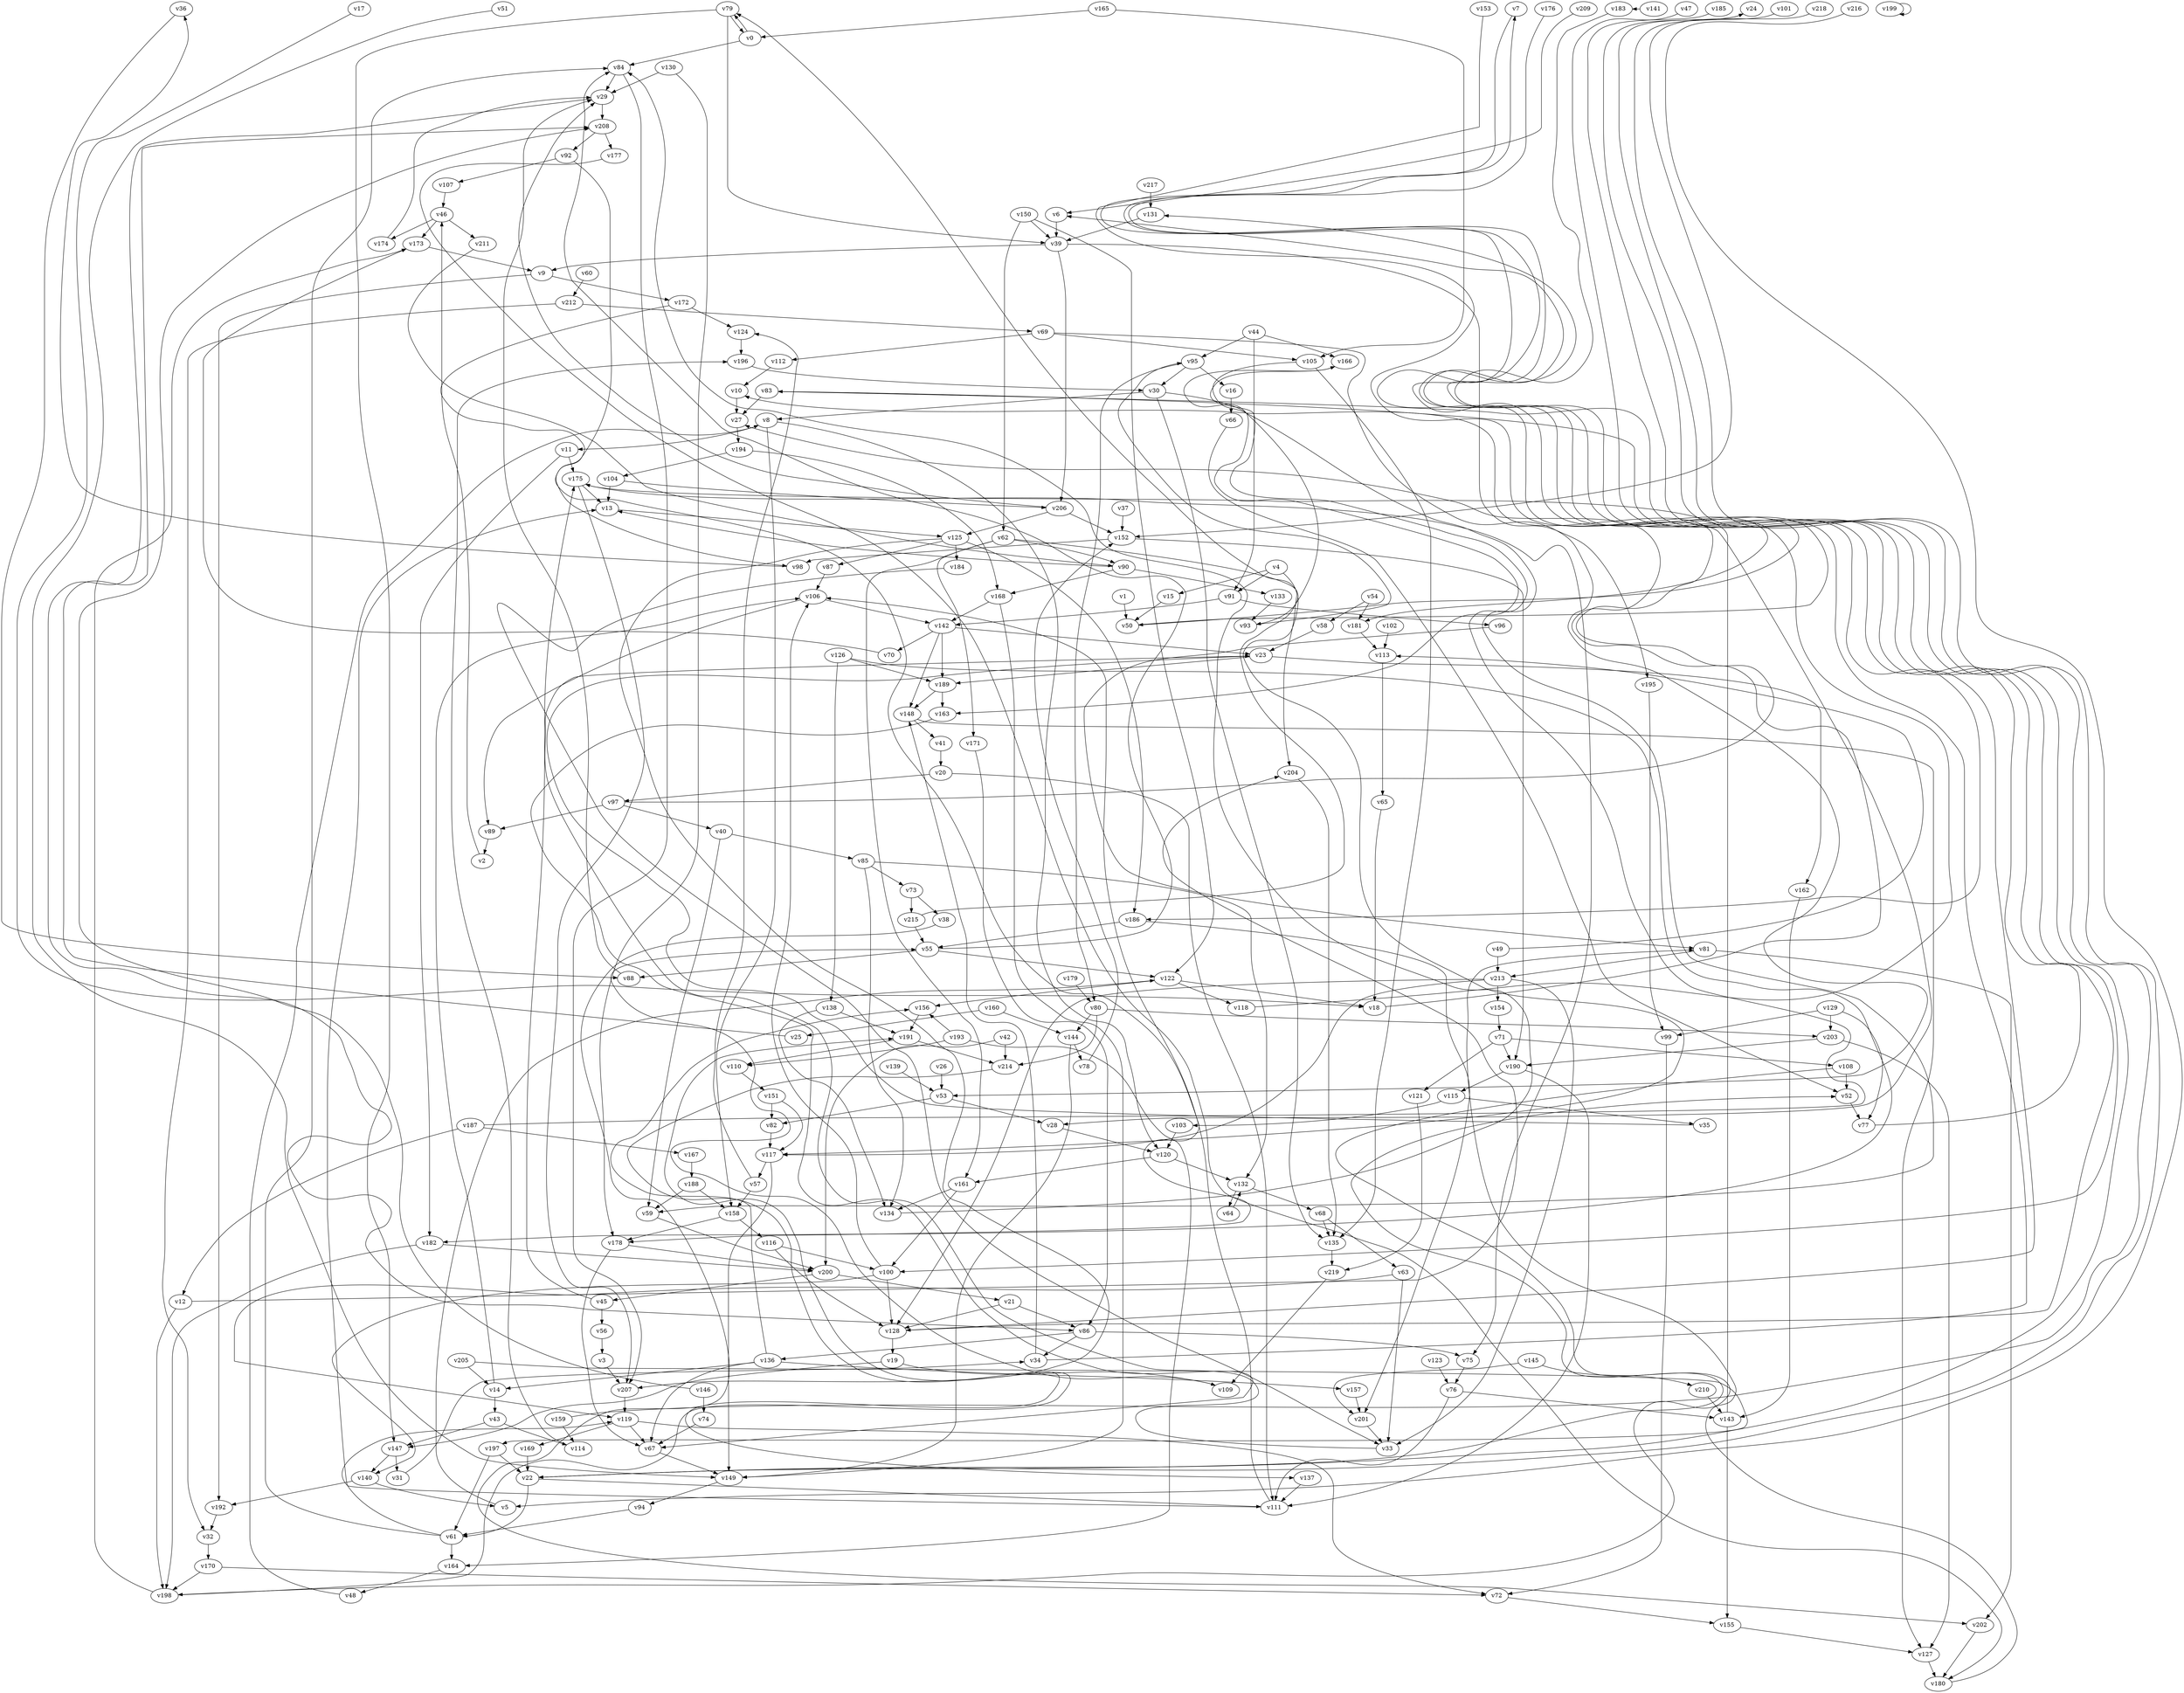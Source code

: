 // Benchmark game 319 - 220 vertices
// time_bound: 99
// targets: v188
digraph G {
    v0 [name="v0", player=0];
    v1 [name="v1", player=0];
    v2 [name="v2", player=0];
    v3 [name="v3", player=0];
    v4 [name="v4", player=0];
    v5 [name="v5", player=1];
    v6 [name="v6", player=1];
    v7 [name="v7", player=1];
    v8 [name="v8", player=0];
    v9 [name="v9", player=0];
    v10 [name="v10", player=0];
    v11 [name="v11", player=1];
    v12 [name="v12", player=0];
    v13 [name="v13", player=0];
    v14 [name="v14", player=0];
    v15 [name="v15", player=1];
    v16 [name="v16", player=1];
    v17 [name="v17", player=0];
    v18 [name="v18", player=0];
    v19 [name="v19", player=1];
    v20 [name="v20", player=1];
    v21 [name="v21", player=1];
    v22 [name="v22", player=1];
    v23 [name="v23", player=1];
    v24 [name="v24", player=1];
    v25 [name="v25", player=0];
    v26 [name="v26", player=0];
    v27 [name="v27", player=0];
    v28 [name="v28", player=0];
    v29 [name="v29", player=1];
    v30 [name="v30", player=0];
    v31 [name="v31", player=0];
    v32 [name="v32", player=1];
    v33 [name="v33", player=0];
    v34 [name="v34", player=0];
    v35 [name="v35", player=0];
    v36 [name="v36", player=1];
    v37 [name="v37", player=0];
    v38 [name="v38", player=1];
    v39 [name="v39", player=0];
    v40 [name="v40", player=1];
    v41 [name="v41", player=1];
    v42 [name="v42", player=1];
    v43 [name="v43", player=1];
    v44 [name="v44", player=0];
    v45 [name="v45", player=1];
    v46 [name="v46", player=0];
    v47 [name="v47", player=0];
    v48 [name="v48", player=1];
    v49 [name="v49", player=0];
    v50 [name="v50", player=0];
    v51 [name="v51", player=1];
    v52 [name="v52", player=1];
    v53 [name="v53", player=0];
    v54 [name="v54", player=0];
    v55 [name="v55", player=1];
    v56 [name="v56", player=1];
    v57 [name="v57", player=1];
    v58 [name="v58", player=1];
    v59 [name="v59", player=0];
    v60 [name="v60", player=1];
    v61 [name="v61", player=0];
    v62 [name="v62", player=0];
    v63 [name="v63", player=1];
    v64 [name="v64", player=1];
    v65 [name="v65", player=0];
    v66 [name="v66", player=1];
    v67 [name="v67", player=1];
    v68 [name="v68", player=1];
    v69 [name="v69", player=1];
    v70 [name="v70", player=0];
    v71 [name="v71", player=1];
    v72 [name="v72", player=0];
    v73 [name="v73", player=1];
    v74 [name="v74", player=0];
    v75 [name="v75", player=1];
    v76 [name="v76", player=0];
    v77 [name="v77", player=1];
    v78 [name="v78", player=1];
    v79 [name="v79", player=0];
    v80 [name="v80", player=0];
    v81 [name="v81", player=0];
    v82 [name="v82", player=1];
    v83 [name="v83", player=0];
    v84 [name="v84", player=0];
    v85 [name="v85", player=0];
    v86 [name="v86", player=1];
    v87 [name="v87", player=1];
    v88 [name="v88", player=1];
    v89 [name="v89", player=1];
    v90 [name="v90", player=1];
    v91 [name="v91", player=1];
    v92 [name="v92", player=1];
    v93 [name="v93", player=1];
    v94 [name="v94", player=1];
    v95 [name="v95", player=1];
    v96 [name="v96", player=1];
    v97 [name="v97", player=0];
    v98 [name="v98", player=1];
    v99 [name="v99", player=0];
    v100 [name="v100", player=1];
    v101 [name="v101", player=1];
    v102 [name="v102", player=0];
    v103 [name="v103", player=0];
    v104 [name="v104", player=0];
    v105 [name="v105", player=1];
    v106 [name="v106", player=1];
    v107 [name="v107", player=1];
    v108 [name="v108", player=0];
    v109 [name="v109", player=0];
    v110 [name="v110", player=1];
    v111 [name="v111", player=1];
    v112 [name="v112", player=1];
    v113 [name="v113", player=0];
    v114 [name="v114", player=0];
    v115 [name="v115", player=1];
    v116 [name="v116", player=0];
    v117 [name="v117", player=0];
    v118 [name="v118", player=0];
    v119 [name="v119", player=0];
    v120 [name="v120", player=1];
    v121 [name="v121", player=1];
    v122 [name="v122", player=0];
    v123 [name="v123", player=0];
    v124 [name="v124", player=1];
    v125 [name="v125", player=0];
    v126 [name="v126", player=0];
    v127 [name="v127", player=1];
    v128 [name="v128", player=1];
    v129 [name="v129", player=1];
    v130 [name="v130", player=0];
    v131 [name="v131", player=1];
    v132 [name="v132", player=1];
    v133 [name="v133", player=0];
    v134 [name="v134", player=0];
    v135 [name="v135", player=0];
    v136 [name="v136", player=0];
    v137 [name="v137", player=0];
    v138 [name="v138", player=0];
    v139 [name="v139", player=1];
    v140 [name="v140", player=0];
    v141 [name="v141", player=1];
    v142 [name="v142", player=0];
    v143 [name="v143", player=0];
    v144 [name="v144", player=0];
    v145 [name="v145", player=0];
    v146 [name="v146", player=1];
    v147 [name="v147", player=1];
    v148 [name="v148", player=0];
    v149 [name="v149", player=0];
    v150 [name="v150", player=0];
    v151 [name="v151", player=1];
    v152 [name="v152", player=1];
    v153 [name="v153", player=0];
    v154 [name="v154", player=0];
    v155 [name="v155", player=0];
    v156 [name="v156", player=1];
    v157 [name="v157", player=1];
    v158 [name="v158", player=1];
    v159 [name="v159", player=1];
    v160 [name="v160", player=0];
    v161 [name="v161", player=0];
    v162 [name="v162", player=1];
    v163 [name="v163", player=0];
    v164 [name="v164", player=1];
    v165 [name="v165", player=0];
    v166 [name="v166", player=1];
    v167 [name="v167", player=1];
    v168 [name="v168", player=1];
    v169 [name="v169", player=1];
    v170 [name="v170", player=1];
    v171 [name="v171", player=1];
    v172 [name="v172", player=0];
    v173 [name="v173", player=0];
    v174 [name="v174", player=0];
    v175 [name="v175", player=1];
    v176 [name="v176", player=0];
    v177 [name="v177", player=1];
    v178 [name="v178", player=0];
    v179 [name="v179", player=1];
    v180 [name="v180", player=0];
    v181 [name="v181", player=0];
    v182 [name="v182", player=0];
    v183 [name="v183", player=0];
    v184 [name="v184", player=0];
    v185 [name="v185", player=1];
    v186 [name="v186", player=1];
    v187 [name="v187", player=1];
    v188 [name="v188", player=0, target=1];
    v189 [name="v189", player=0];
    v190 [name="v190", player=0];
    v191 [name="v191", player=1];
    v192 [name="v192", player=1];
    v193 [name="v193", player=1];
    v194 [name="v194", player=0];
    v195 [name="v195", player=1];
    v196 [name="v196", player=0];
    v197 [name="v197", player=1];
    v198 [name="v198", player=0];
    v199 [name="v199", player=0];
    v200 [name="v200", player=1];
    v201 [name="v201", player=0];
    v202 [name="v202", player=0];
    v203 [name="v203", player=0];
    v204 [name="v204", player=1];
    v205 [name="v205", player=0];
    v206 [name="v206", player=0];
    v207 [name="v207", player=1];
    v208 [name="v208", player=1];
    v209 [name="v209", player=0];
    v210 [name="v210", player=1];
    v211 [name="v211", player=1];
    v212 [name="v212", player=1];
    v213 [name="v213", player=0];
    v214 [name="v214", player=0];
    v215 [name="v215", player=1];
    v216 [name="v216", player=0];
    v217 [name="v217", player=0];
    v218 [name="v218", player=0];
    v219 [name="v219", player=1];

    v0 -> v79 [constraint="t < 10"];
    v1 -> v50;
    v2 -> v46;
    v3 -> v207;
    v4 -> v204;
    v5 -> v122;
    v6 -> v39;
    v7 -> v181 [constraint="t >= 5"];
    v8 -> v120;
    v9 -> v192;
    v10 -> v27;
    v11 -> v175;
    v12 -> v204 [constraint="t >= 5"];
    v13 -> v125;
    v14 -> v43;
    v15 -> v50;
    v16 -> v66;
    v17 -> v18 [constraint="t >= 3"];
    v18 -> v27 [constraint="t mod 4 == 3"];
    v19 -> v109;
    v20 -> v97;
    v21 -> v128;
    v22 -> v52 [constraint="t mod 3 == 1"];
    v23 -> v162;
    v24 -> v22 [constraint="t < 9"];
    v25 -> v208 [constraint="t >= 3"];
    v26 -> v53;
    v27 -> v194;
    v28 -> v120;
    v29 -> v86 [constraint="t < 6"];
    v30 -> v93;
    v31 -> v34 [constraint="t >= 2"];
    v32 -> v170;
    v33 -> v23 [constraint="t mod 3 == 1"];
    v34 -> v131 [constraint="t mod 5 == 1"];
    v35 -> v23 [constraint="t >= 1"];
    v36 -> v88 [constraint="t >= 5"];
    v37 -> v152;
    v38 -> v202 [constraint="t mod 4 == 0"];
    v39 -> v9;
    v40 -> v85;
    v41 -> v20;
    v42 -> v200;
    v43 -> v147;
    v44 -> v91;
    v45 -> v56;
    v46 -> v174;
    v47 -> v128 [constraint="t < 9"];
    v48 -> v8;
    v49 -> v113 [constraint="t >= 5"];
    v50 -> v6 [constraint="t < 7"];
    v51 -> v149 [constraint="t mod 2 == 0"];
    v52 -> v77;
    v53 -> v82;
    v54 -> v58;
    v55 -> v84 [constraint="t mod 4 == 1"];
    v56 -> v3;
    v57 -> v158;
    v58 -> v23;
    v59 -> v200 [constraint="t >= 4"];
    v60 -> v212;
    v61 -> v13;
    v62 -> v117 [constraint="t >= 2"];
    v63 -> v119 [constraint="t mod 4 == 0"];
    v64 -> v132;
    v65 -> v18;
    v66 -> v52 [constraint="t mod 3 == 0"];
    v67 -> v149;
    v68 -> v63;
    v69 -> v53 [constraint="t >= 5"];
    v70 -> v173 [constraint="t mod 4 == 0"];
    v71 -> v190;
    v72 -> v155;
    v73 -> v215;
    v74 -> v67;
    v75 -> v76;
    v76 -> v143;
    v77 -> v83 [constraint="t mod 5 == 2"];
    v78 -> v152 [constraint="t < 15"];
    v79 -> v147;
    v80 -> v214;
    v81 -> v202;
    v82 -> v117;
    v83 -> v128 [constraint="t >= 3"];
    v84 -> v207;
    v85 -> v134;
    v86 -> v34;
    v87 -> v106;
    v88 -> v29;
    v89 -> v2;
    v90 -> v13 [constraint="t mod 4 == 1"];
    v91 -> v142;
    v92 -> v107;
    v93 -> v95 [constraint="t mod 5 == 1"];
    v94 -> v61;
    v95 -> v30;
    v96 -> v81 [constraint="t >= 2"];
    v97 -> v10 [constraint="t < 12"];
    v98 -> v36 [constraint="t >= 5"];
    v99 -> v72;
    v100 -> v140 [constraint="t mod 3 == 1"];
    v101 -> v22 [constraint="t mod 5 == 3"];
    v102 -> v113;
    v103 -> v120;
    v104 -> v206 [constraint="t < 5"];
    v105 -> v59 [constraint="t >= 4"];
    v106 -> v142;
    v107 -> v46;
    v108 -> v198 [constraint="t < 13"];
    v109 -> v55 [constraint="t >= 3"];
    v110 -> v151;
    v111 -> v119 [constraint="t >= 1"];
    v112 -> v10;
    v113 -> v65;
    v114 -> v196;
    v115 -> v103;
    v116 -> v128;
    v117 -> v149;
    v118 -> v7 [constraint="t < 6"];
    v119 -> v67;
    v120 -> v132;
    v121 -> v219;
    v122 -> v156;
    v123 -> v76;
    v124 -> v196;
    v125 -> v207 [constraint="t >= 5"];
    v126 -> v182 [constraint="t mod 2 == 1"];
    v127 -> v180;
    v128 -> v19;
    v129 -> v203;
    v130 -> v178;
    v131 -> v39;
    v132 -> v64;
    v133 -> v93;
    v134 -> v84 [constraint="t >= 1"];
    v135 -> v219;
    v136 -> v156 [constraint="t < 10"];
    v137 -> v111;
    v138 -> v191;
    v139 -> v53;
    v140 -> v192;
    v141 -> v183 [constraint="t >= 2"];
    v142 -> v70;
    v143 -> v175;
    v144 -> v149;
    v145 -> v210;
    v146 -> v208 [constraint="t >= 2"];
    v147 -> v140;
    v148 -> v41;
    v149 -> v94;
    v150 -> v39;
    v151 -> v82;
    v152 -> v190;
    v153 -> v28 [constraint="t < 15"];
    v154 -> v71;
    v155 -> v127;
    v156 -> v191;
    v157 -> v201;
    v158 -> v116;
    v159 -> v24 [constraint="t >= 3"];
    v160 -> v25;
    v161 -> v100;
    v162 -> v143;
    v163 -> v67 [constraint="t >= 4"];
    v164 -> v48;
    v165 -> v105;
    v166 -> v163 [constraint="t < 8"];
    v167 -> v188;
    v168 -> v149;
    v169 -> v22;
    v170 -> v72;
    v171 -> v86;
    v172 -> v178 [constraint="t >= 1"];
    v173 -> v9;
    v174 -> v29;
    v175 -> v75;
    v176 -> v50 [constraint="t >= 2"];
    v177 -> v180 [constraint="t < 10"];
    v178 -> v200;
    v179 -> v80;
    v180 -> v81 [constraint="t < 11"];
    v181 -> v113;
    v182 -> v198;
    v183 -> v186 [constraint="t mod 5 == 3"];
    v184 -> v33 [constraint="t >= 1"];
    v185 -> v100 [constraint="t mod 2 == 0"];
    v186 -> v201;
    v187 -> v166 [constraint="t mod 4 == 2"];
    v188 -> v158;
    v189 -> v163;
    v190 -> v115;
    v191 -> v214;
    v192 -> v32;
    v193 -> v156 [constraint="t < 5"];
    v194 -> v168;
    v195 -> v99;
    v196 -> v30;
    v197 -> v61;
    v198 -> v191 [constraint="t mod 2 == 1"];
    v199 -> v199 [constraint="t >= 5"];
    v200 -> v45;
    v201 -> v33;
    v202 -> v180;
    v203 -> v127;
    v204 -> v135;
    v205 -> v197 [constraint="t < 15"];
    v206 -> v29 [constraint="t mod 5 == 4"];
    v207 -> v119;
    v208 -> v92;
    v209 -> v6 [constraint="t mod 3 == 0"];
    v210 -> v143;
    v211 -> v90 [constraint="t >= 2"];
    v212 -> v69;
    v213 -> v117 [constraint="t < 5"];
    v214 -> v137 [constraint="t < 12"];
    v215 -> v79 [constraint="t >= 1"];
    v216 -> v5 [constraint="t < 8"];
    v217 -> v131;
    v218 -> v152 [constraint="t mod 2 == 0"];
    v219 -> v109;
    v9 -> v172;
    v117 -> v57;
    v62 -> v161;
    v57 -> v124;
    v142 -> v189;
    v95 -> v80;
    v136 -> v14;
    v126 -> v138;
    v44 -> v166;
    v129 -> v99;
    v73 -> v38;
    v62 -> v90;
    v138 -> v134;
    v55 -> v88;
    v151 -> v117;
    v79 -> v0;
    v136 -> v67;
    v79 -> v39;
    v21 -> v86;
    v97 -> v40;
    v116 -> v100;
    v193 -> v164;
    v213 -> v33;
    v30 -> v135;
    v53 -> v28;
    v213 -> v154;
    v212 -> v32;
    v213 -> v128;
    v142 -> v148;
    v8 -> v11;
    v61 -> v164;
    v125 -> v87;
    v194 -> v104;
    v159 -> v114;
    v108 -> v52;
    v132 -> v68;
    v12 -> v198;
    v175 -> v13;
    v0 -> v84;
    v170 -> v198;
    v125 -> v184;
    v84 -> v29;
    v208 -> v177;
    v125 -> v186;
    v119 -> v72;
    v80 -> v203;
    v193 -> v110;
    v42 -> v214;
    v158 -> v178;
    v4 -> v15;
    v80 -> v144;
    v160 -> v144;
    v150 -> v62;
    v68 -> v135;
    v44 -> v95;
    v62 -> v171;
    v63 -> v33;
    v97 -> v89;
    v14 -> v106;
    v178 -> v67;
    v215 -> v55;
    v111 -> v106;
    v90 -> v133;
    v197 -> v22;
    v148 -> v127;
    v100 -> v128;
    v46 -> v173;
    v86 -> v75;
    v120 -> v161;
    v119 -> v169;
    v39 -> v206;
    v49 -> v213;
    v105 -> v135;
    v142 -> v23;
    v147 -> v31;
    v136 -> v157;
    v85 -> v73;
    v146 -> v74;
    v45 -> v175;
    v85 -> v132;
    v191 -> v110;
    v22 -> v111;
    v168 -> v142;
    v143 -> v155;
    v46 -> v211;
    v140 -> v5;
    v81 -> v213;
    v23 -> v189;
    v206 -> v152;
    v34 -> v148;
    v189 -> v148;
    v8 -> v158;
    v122 -> v18;
    v86 -> v136;
    v188 -> v59;
    v19 -> v147;
    v172 -> v124;
    v40 -> v59;
    v182 -> v200;
    v187 -> v12;
    v144 -> v78;
    v106 -> v89;
    v104 -> v13;
    v69 -> v105;
    v43 -> v114;
    v152 -> v98;
    v69 -> v112;
    v205 -> v14;
    v130 -> v29;
    v126 -> v189;
    v71 -> v108;
    v206 -> v125;
    v198 -> v173;
    v11 -> v182;
    v161 -> v134;
    v39 -> v195;
    v150 -> v122;
    v83 -> v27;
    v95 -> v16;
    v61 -> v84;
    v29 -> v208;
    v165 -> v0;
    v92 -> v98;
    v90 -> v168;
    v145 -> v201;
    v54 -> v181;
    v175 -> v207;
    v76 -> v111;
    v71 -> v121;
    v200 -> v21;
    v30 -> v8;
    v129 -> v77;
    v122 -> v118;
    v20 -> v111;
    v22 -> v61;
    v186 -> v55;
    v91 -> v96;
    v115 -> v35;
    v55 -> v122;
    v203 -> v190;
    v187 -> v167;
    v190 -> v111;
    v100 -> v106;
    v4 -> v91;
}
